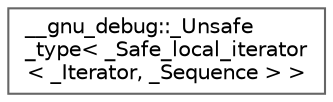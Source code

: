 digraph "Graphical Class Hierarchy"
{
 // LATEX_PDF_SIZE
  bgcolor="transparent";
  edge [fontname=Helvetica,fontsize=10,labelfontname=Helvetica,labelfontsize=10];
  node [fontname=Helvetica,fontsize=10,shape=box,height=0.2,width=0.4];
  rankdir="LR";
  Node0 [id="Node000000",label="__gnu_debug::_Unsafe\l_type\< _Safe_local_iterator\l\< _Iterator, _Sequence \> \>",height=0.2,width=0.4,color="grey40", fillcolor="white", style="filled",URL="$struct____gnu__debug_1_1___unsafe__type_3_01___safe__local__iterator_3_01___iterator_00_01___sequence_01_4_01_4.html",tooltip=" "];
}
